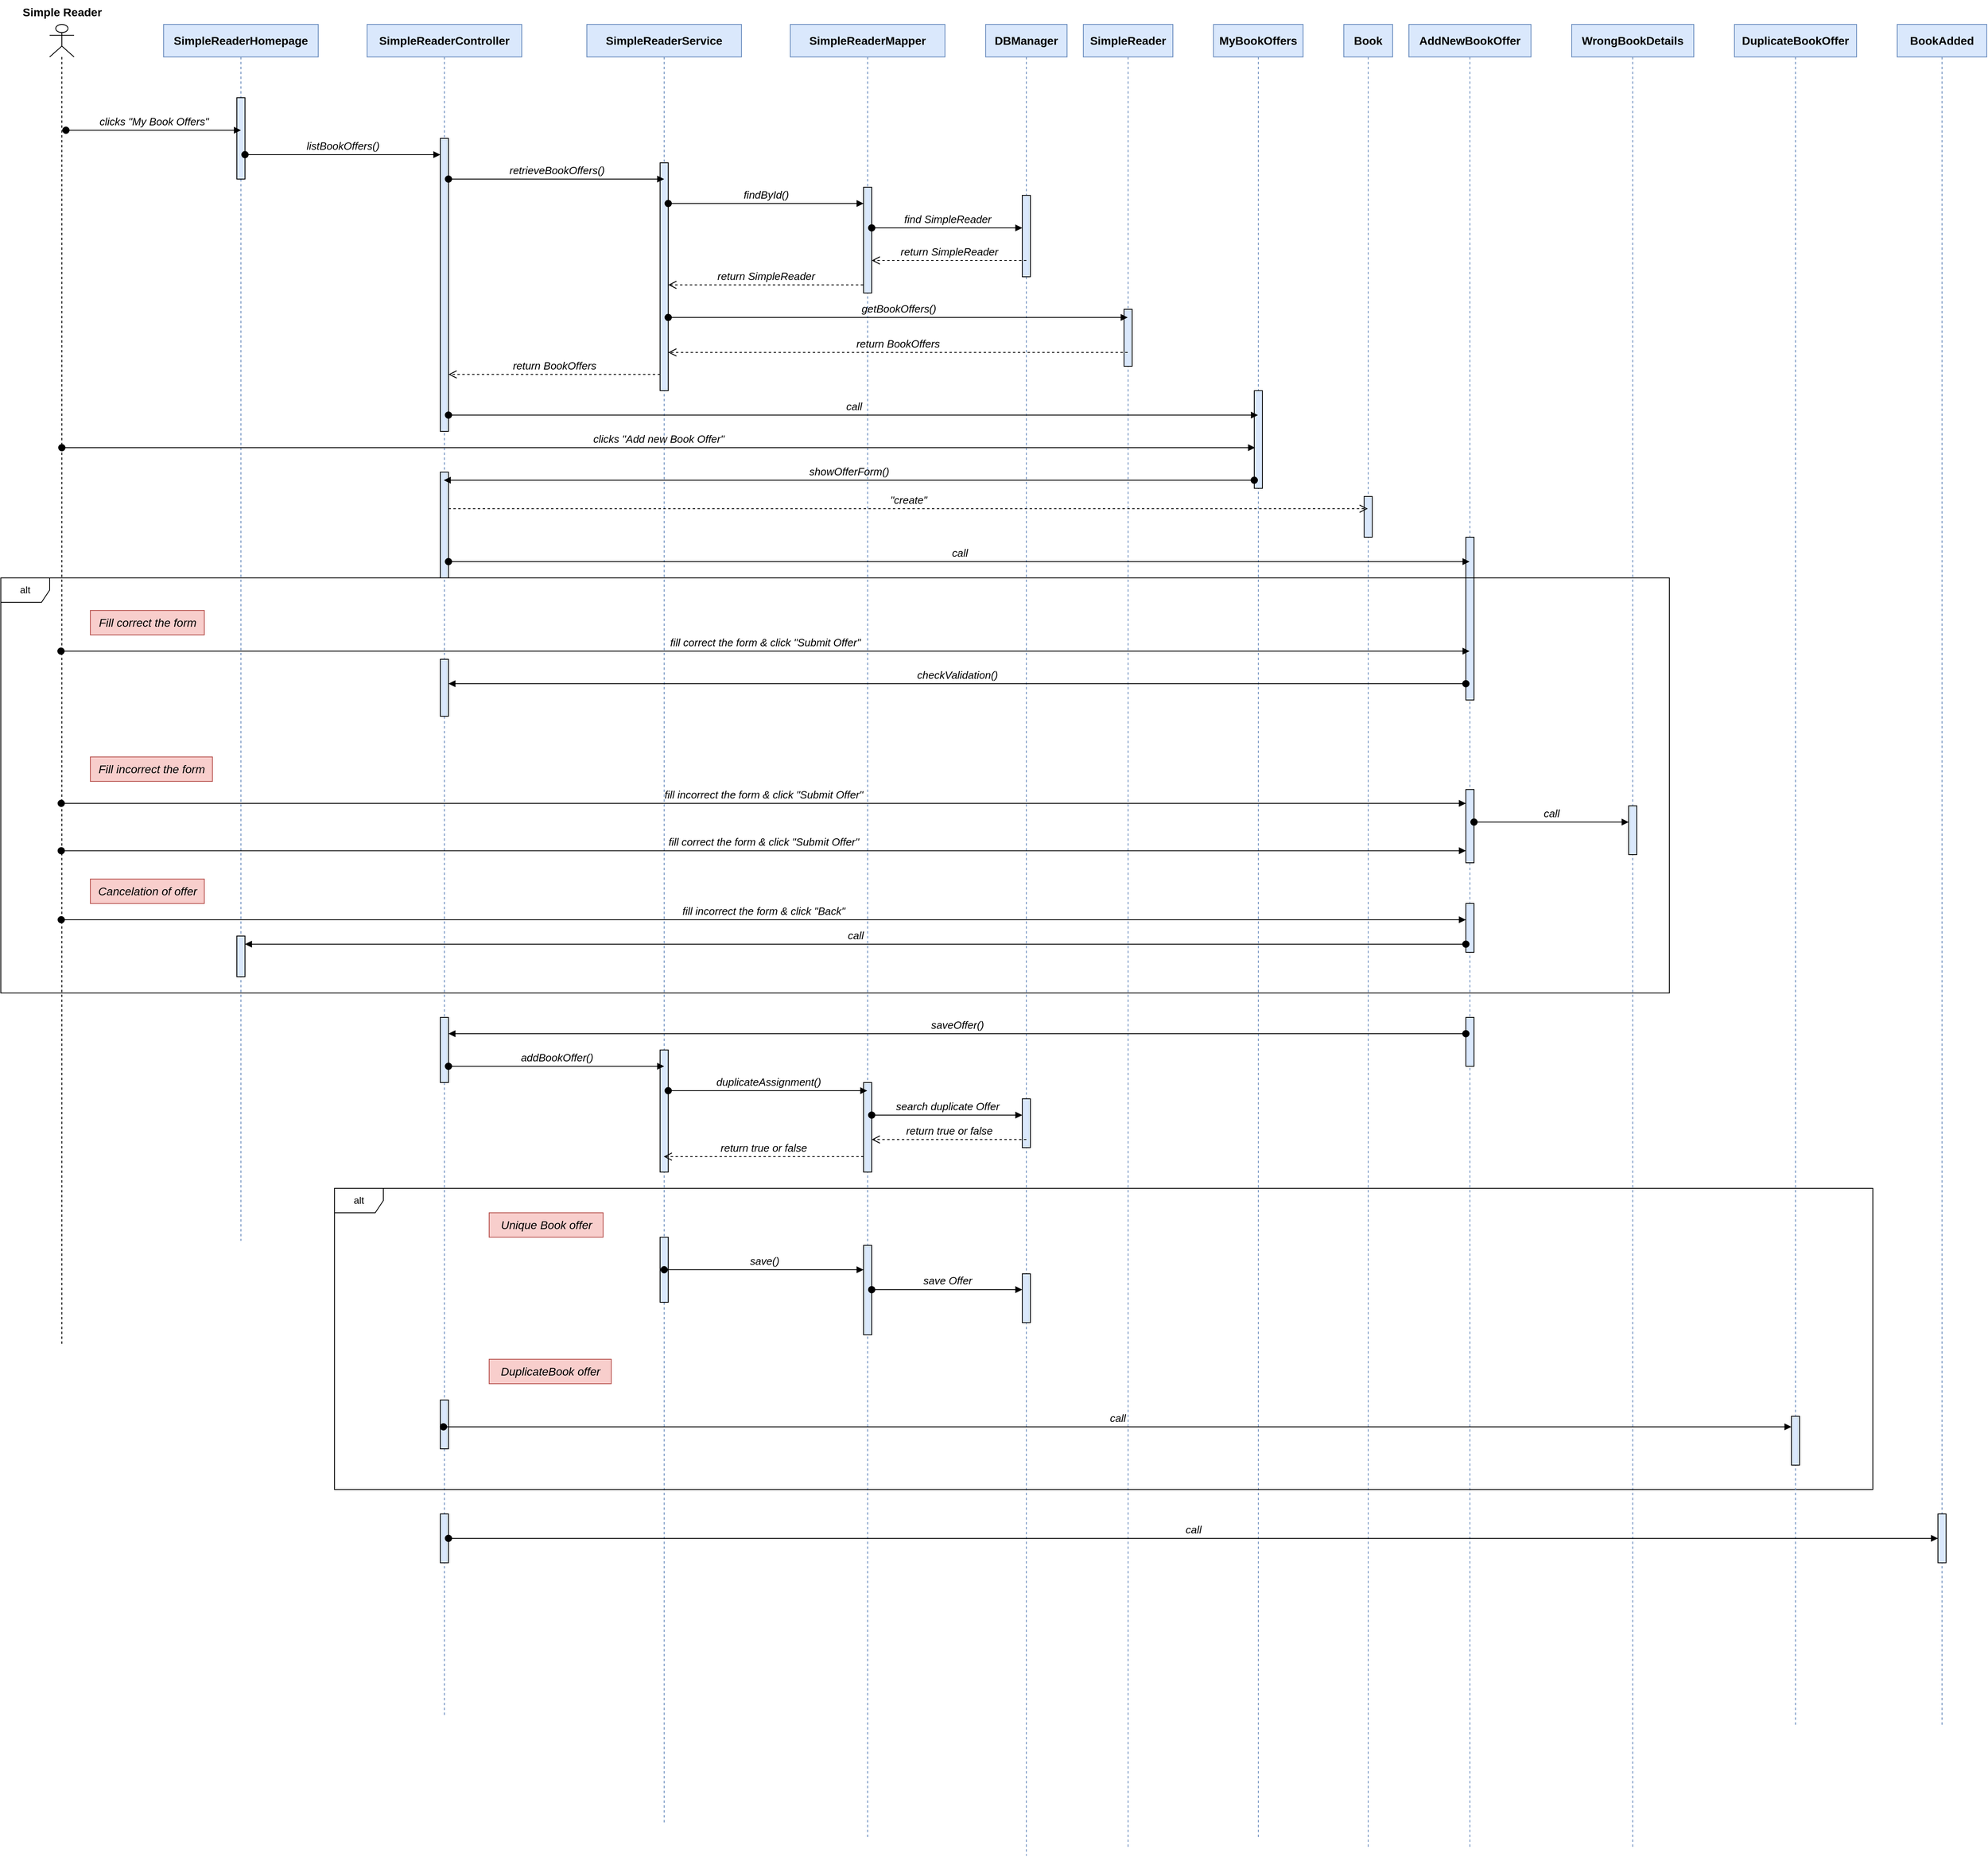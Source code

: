 <mxfile version="26.2.14">
  <diagram name="Page-1" id="-k4ylig54BLyi7uf8oay">
    <mxGraphModel dx="4552" dy="2894" grid="1" gridSize="10" guides="1" tooltips="1" connect="1" arrows="1" fold="1" page="1" pageScale="1" pageWidth="850" pageHeight="1100" math="0" shadow="0">
      <root>
        <mxCell id="0" />
        <mxCell id="1" parent="0" />
        <mxCell id="HEaPXVeIBszuFgr27QMk-1" value="" style="shape=umlLifeline;perimeter=lifelinePerimeter;whiteSpace=wrap;html=1;container=1;dropTarget=0;collapsible=0;recursiveResize=0;outlineConnect=0;portConstraint=eastwest;newEdgeStyle={&quot;curved&quot;:0,&quot;rounded&quot;:0};participant=umlActor;" vertex="1" parent="1">
          <mxGeometry x="-830" y="-40" width="30" height="1720" as="geometry" />
        </mxCell>
        <mxCell id="HEaPXVeIBszuFgr27QMk-2" value="SimpleReaderHomepage" style="shape=umlLifeline;perimeter=lifelinePerimeter;whiteSpace=wrap;html=1;container=1;dropTarget=0;collapsible=0;recursiveResize=0;outlineConnect=0;portConstraint=eastwest;newEdgeStyle={&quot;curved&quot;:0,&quot;rounded&quot;:0};fontSize=14;fontStyle=1;fillColor=#dae8fc;strokeColor=#6c8ebf;" vertex="1" parent="1">
          <mxGeometry x="-690" y="-40" width="190" height="1720" as="geometry" />
        </mxCell>
        <mxCell id="HEaPXVeIBszuFgr27QMk-3" value="" style="html=1;points=[[0,0,0,0,5],[0,1,0,0,-5],[1,0,0,0,5],[1,1,0,0,-5]];perimeter=orthogonalPerimeter;outlineConnect=0;targetShapes=umlLifeline;portConstraint=eastwest;newEdgeStyle={&quot;curved&quot;:0,&quot;rounded&quot;:0};strokeColor=#000000;fillColor=#dae8fc;" vertex="1" parent="HEaPXVeIBszuFgr27QMk-2">
          <mxGeometry x="90" y="90" width="10" height="100" as="geometry" />
        </mxCell>
        <mxCell id="HEaPXVeIBszuFgr27QMk-5" value="" style="html=1;points=[[0,0,0,0,5],[0,1,0,0,-5],[1,0,0,0,5],[1,1,0,0,-5]];perimeter=orthogonalPerimeter;outlineConnect=0;targetShapes=umlLifeline;portConstraint=eastwest;newEdgeStyle={&quot;curved&quot;:0,&quot;rounded&quot;:0};strokeColor=#000000;fillColor=#dae8fc;" vertex="1" parent="HEaPXVeIBszuFgr27QMk-2">
          <mxGeometry x="90" y="1120" width="10" height="50" as="geometry" />
        </mxCell>
        <mxCell id="HEaPXVeIBszuFgr27QMk-6" value="SimpleReaderController" style="shape=umlLifeline;perimeter=lifelinePerimeter;whiteSpace=wrap;html=1;container=1;dropTarget=0;collapsible=0;recursiveResize=0;outlineConnect=0;portConstraint=eastwest;newEdgeStyle={&quot;curved&quot;:0,&quot;rounded&quot;:0};fontSize=14;fontStyle=1;fillColor=#dae8fc;strokeColor=#6c8ebf;" vertex="1" parent="1">
          <mxGeometry x="-440" y="-40" width="190" height="2080" as="geometry" />
        </mxCell>
        <mxCell id="HEaPXVeIBszuFgr27QMk-7" value="" style="html=1;points=[[0,0,0,0,5],[0,1,0,0,-5],[1,0,0,0,5],[1,1,0,0,-5]];perimeter=orthogonalPerimeter;outlineConnect=0;targetShapes=umlLifeline;portConstraint=eastwest;newEdgeStyle={&quot;curved&quot;:0,&quot;rounded&quot;:0};strokeColor=#000000;fillColor=#dae8fc;" vertex="1" parent="HEaPXVeIBszuFgr27QMk-6">
          <mxGeometry x="90" y="140" width="10" height="360" as="geometry" />
        </mxCell>
        <mxCell id="HEaPXVeIBszuFgr27QMk-36" value="" style="html=1;points=[[0,0,0,0,5],[0,1,0,0,-5],[1,0,0,0,5],[1,1,0,0,-5]];perimeter=orthogonalPerimeter;outlineConnect=0;targetShapes=umlLifeline;portConstraint=eastwest;newEdgeStyle={&quot;curved&quot;:0,&quot;rounded&quot;:0};strokeColor=#000000;fillColor=#dae8fc;" vertex="1" parent="HEaPXVeIBszuFgr27QMk-6">
          <mxGeometry x="90" y="550" width="10" height="130" as="geometry" />
        </mxCell>
        <mxCell id="HEaPXVeIBszuFgr27QMk-50" value="" style="html=1;points=[[0,0,0,0,5],[0,1,0,0,-5],[1,0,0,0,5],[1,1,0,0,-5]];perimeter=orthogonalPerimeter;outlineConnect=0;targetShapes=umlLifeline;portConstraint=eastwest;newEdgeStyle={&quot;curved&quot;:0,&quot;rounded&quot;:0};strokeColor=#000000;fillColor=#dae8fc;" vertex="1" parent="HEaPXVeIBszuFgr27QMk-6">
          <mxGeometry x="90" y="780" width="10" height="70" as="geometry" />
        </mxCell>
        <mxCell id="HEaPXVeIBszuFgr27QMk-62" value="" style="html=1;points=[[0,0,0,0,5],[0,1,0,0,-5],[1,0,0,0,5],[1,1,0,0,-5]];perimeter=orthogonalPerimeter;outlineConnect=0;targetShapes=umlLifeline;portConstraint=eastwest;newEdgeStyle={&quot;curved&quot;:0,&quot;rounded&quot;:0};strokeColor=#000000;fillColor=#dae8fc;" vertex="1" parent="HEaPXVeIBszuFgr27QMk-6">
          <mxGeometry x="90" y="1220" width="10" height="80" as="geometry" />
        </mxCell>
        <mxCell id="HEaPXVeIBszuFgr27QMk-89" value="" style="html=1;points=[[0,0,0,0,5],[0,1,0,0,-5],[1,0,0,0,5],[1,1,0,0,-5]];perimeter=orthogonalPerimeter;outlineConnect=0;targetShapes=umlLifeline;portConstraint=eastwest;newEdgeStyle={&quot;curved&quot;:0,&quot;rounded&quot;:0};strokeColor=#000000;fillColor=#dae8fc;" vertex="1" parent="HEaPXVeIBszuFgr27QMk-6">
          <mxGeometry x="90" y="1830" width="10" height="60" as="geometry" />
        </mxCell>
        <mxCell id="HEaPXVeIBszuFgr27QMk-8" value="SimpleReaderService" style="shape=umlLifeline;perimeter=lifelinePerimeter;whiteSpace=wrap;html=1;container=1;dropTarget=0;collapsible=0;recursiveResize=0;outlineConnect=0;portConstraint=eastwest;newEdgeStyle={&quot;curved&quot;:0,&quot;rounded&quot;:0};fontSize=14;fontStyle=1;fillColor=#dae8fc;strokeColor=#6c8ebf;" vertex="1" parent="1">
          <mxGeometry x="-170" y="-40" width="190" height="2210" as="geometry" />
        </mxCell>
        <mxCell id="HEaPXVeIBszuFgr27QMk-9" value="" style="html=1;points=[[0,0,0,0,5],[0,1,0,0,-5],[1,0,0,0,5],[1,1,0,0,-5]];perimeter=orthogonalPerimeter;outlineConnect=0;targetShapes=umlLifeline;portConstraint=eastwest;newEdgeStyle={&quot;curved&quot;:0,&quot;rounded&quot;:0};strokeColor=#000000;fillColor=#dae8fc;" vertex="1" parent="HEaPXVeIBszuFgr27QMk-8">
          <mxGeometry x="90" y="170" width="10" height="280" as="geometry" />
        </mxCell>
        <mxCell id="HEaPXVeIBszuFgr27QMk-64" value="" style="html=1;points=[[0,0,0,0,5],[0,1,0,0,-5],[1,0,0,0,5],[1,1,0,0,-5]];perimeter=orthogonalPerimeter;outlineConnect=0;targetShapes=umlLifeline;portConstraint=eastwest;newEdgeStyle={&quot;curved&quot;:0,&quot;rounded&quot;:0};strokeColor=#000000;fillColor=#dae8fc;" vertex="1" parent="HEaPXVeIBszuFgr27QMk-8">
          <mxGeometry x="90" y="1260" width="10" height="150" as="geometry" />
        </mxCell>
        <mxCell id="HEaPXVeIBszuFgr27QMk-11" value="Simple Reader" style="text;html=1;align=center;verticalAlign=middle;resizable=0;points=[];autosize=1;strokeColor=none;fillColor=none;fontSize=14;fontStyle=1" vertex="1" parent="1">
          <mxGeometry x="-875" y="-70" width="120" height="30" as="geometry" />
        </mxCell>
        <mxCell id="HEaPXVeIBszuFgr27QMk-12" value="&lt;span style=&quot;color: rgba(0, 0, 0, 0); font-family: monospace; font-size: 0px; text-align: start;&quot;&gt;%3CmxGraphModel%3E%3Croot%3E%3CmxCell%20id%3D%220%22%2F%3E%3CmxCell%20id%3D%221%22%20parent%3D%220%22%2F%3E%3CmxCell%20id%3D%222%22%20value%3D%22clicks%20%26quot%3BEdit%20Profile%20Information%26quot%3B%22%20style%3D%22html%3D1%3BverticalAlign%3Dbottom%3BstartArrow%3Doval%3BstartFill%3D1%3BendArrow%3Dblock%3BstartSize%3D8%3Bcurved%3D0%3Brounded%3D0%3BfontSize%3D13%3BfontStyle%3D2%3BlabelBackgroundColor%3Dnone%3B%22%20edge%3D%221%22%20parent%3D%221%22%3E%3CmxGeometry%20width%3D%2260%22%20relative%3D%221%22%20as%3D%22geometry%22%3E%3CmxPoint%20x%3D%22-810%22%20y%3D%2290%22%20as%3D%22sourcePoint%22%2F%3E%3CmxPoint%20x%3D%22-595%22%20y%3D%2290%22%20as%3D%22targetPoint%22%2F%3E%3C%2FmxGeometry%3E%3C%2FmxCell%3E%3C%2Froot%3E%3C%2FmxGraphModel%3E&lt;/span&gt;" style="text;html=1;align=center;verticalAlign=middle;resizable=0;points=[];autosize=1;strokeColor=none;fillColor=none;" vertex="1" parent="1">
          <mxGeometry x="-800" y="38" width="20" height="30" as="geometry" />
        </mxCell>
        <mxCell id="HEaPXVeIBszuFgr27QMk-13" value="clicks &quot;My Book Offers&quot;" style="html=1;verticalAlign=bottom;startArrow=oval;startFill=1;endArrow=block;startSize=8;curved=0;rounded=0;fontSize=13;fontStyle=2;labelBackgroundColor=none;" edge="1" parent="1">
          <mxGeometry width="60" relative="1" as="geometry">
            <mxPoint x="-810" y="90" as="sourcePoint" />
            <mxPoint x="-595" y="90" as="targetPoint" />
          </mxGeometry>
        </mxCell>
        <mxCell id="HEaPXVeIBszuFgr27QMk-14" value="listBookOffers()" style="html=1;verticalAlign=bottom;startArrow=oval;startFill=1;endArrow=block;startSize=8;curved=0;rounded=0;fontSize=13;fontStyle=2;labelBackgroundColor=none;" edge="1" parent="1">
          <mxGeometry width="60" relative="1" as="geometry">
            <mxPoint x="-590" y="120" as="sourcePoint" />
            <mxPoint x="-350" y="120" as="targetPoint" />
          </mxGeometry>
        </mxCell>
        <mxCell id="HEaPXVeIBszuFgr27QMk-15" value="retrieveBookOffers()" style="html=1;verticalAlign=bottom;startArrow=oval;startFill=1;endArrow=block;startSize=8;curved=0;rounded=0;fontSize=13;fontStyle=2;labelBackgroundColor=none;" edge="1" parent="1">
          <mxGeometry width="60" relative="1" as="geometry">
            <mxPoint x="-340" y="150" as="sourcePoint" />
            <mxPoint x="-75" y="150" as="targetPoint" />
          </mxGeometry>
        </mxCell>
        <mxCell id="HEaPXVeIBszuFgr27QMk-16" value="SimpleReaderMapper" style="shape=umlLifeline;perimeter=lifelinePerimeter;whiteSpace=wrap;html=1;container=1;dropTarget=0;collapsible=0;recursiveResize=0;outlineConnect=0;portConstraint=eastwest;newEdgeStyle={&quot;curved&quot;:0,&quot;rounded&quot;:0};fontSize=14;fontStyle=1;fillColor=#dae8fc;strokeColor=#6c8ebf;" vertex="1" parent="1">
          <mxGeometry x="80" y="-40" width="190" height="2230" as="geometry" />
        </mxCell>
        <mxCell id="HEaPXVeIBszuFgr27QMk-17" value="" style="html=1;points=[[0,0,0,0,5],[0,1,0,0,-5],[1,0,0,0,5],[1,1,0,0,-5]];perimeter=orthogonalPerimeter;outlineConnect=0;targetShapes=umlLifeline;portConstraint=eastwest;newEdgeStyle={&quot;curved&quot;:0,&quot;rounded&quot;:0};strokeColor=#000000;fillColor=#dae8fc;" vertex="1" parent="HEaPXVeIBszuFgr27QMk-16">
          <mxGeometry x="90" y="200" width="10" height="130" as="geometry" />
        </mxCell>
        <mxCell id="HEaPXVeIBszuFgr27QMk-68" value="" style="html=1;points=[[0,0,0,0,5],[0,1,0,0,-5],[1,0,0,0,5],[1,1,0,0,-5]];perimeter=orthogonalPerimeter;outlineConnect=0;targetShapes=umlLifeline;portConstraint=eastwest;newEdgeStyle={&quot;curved&quot;:0,&quot;rounded&quot;:0};strokeColor=#000000;fillColor=#dae8fc;" vertex="1" parent="HEaPXVeIBszuFgr27QMk-16">
          <mxGeometry x="90" y="1300" width="10" height="110" as="geometry" />
        </mxCell>
        <mxCell id="HEaPXVeIBszuFgr27QMk-19" value="DBManager" style="shape=umlLifeline;perimeter=lifelinePerimeter;whiteSpace=wrap;html=1;container=1;dropTarget=0;collapsible=0;recursiveResize=0;outlineConnect=0;portConstraint=eastwest;newEdgeStyle={&quot;curved&quot;:0,&quot;rounded&quot;:0};fontSize=14;fontStyle=1;fillColor=#dae8fc;strokeColor=#6c8ebf;" vertex="1" parent="1">
          <mxGeometry x="320" y="-40" width="100" height="2250" as="geometry" />
        </mxCell>
        <mxCell id="HEaPXVeIBszuFgr27QMk-20" value="" style="html=1;points=[[0,0,0,0,5],[0,1,0,0,-5],[1,0,0,0,5],[1,1,0,0,-5]];perimeter=orthogonalPerimeter;outlineConnect=0;targetShapes=umlLifeline;portConstraint=eastwest;newEdgeStyle={&quot;curved&quot;:0,&quot;rounded&quot;:0};strokeColor=#000000;fillColor=#dae8fc;" vertex="1" parent="HEaPXVeIBszuFgr27QMk-19">
          <mxGeometry x="45" y="210" width="10" height="100" as="geometry" />
        </mxCell>
        <mxCell id="HEaPXVeIBszuFgr27QMk-70" value="" style="html=1;points=[[0,0,0,0,5],[0,1,0,0,-5],[1,0,0,0,5],[1,1,0,0,-5]];perimeter=orthogonalPerimeter;outlineConnect=0;targetShapes=umlLifeline;portConstraint=eastwest;newEdgeStyle={&quot;curved&quot;:0,&quot;rounded&quot;:0};strokeColor=#000000;fillColor=#dae8fc;" vertex="1" parent="HEaPXVeIBszuFgr27QMk-19">
          <mxGeometry x="45" y="1320" width="10" height="60" as="geometry" />
        </mxCell>
        <mxCell id="HEaPXVeIBszuFgr27QMk-22" value="findById()" style="html=1;verticalAlign=bottom;startArrow=oval;startFill=1;endArrow=block;startSize=8;curved=0;rounded=0;fontSize=13;fontStyle=2;labelBackgroundColor=none;" edge="1" parent="1">
          <mxGeometry width="60" relative="1" as="geometry">
            <mxPoint x="-70" y="180" as="sourcePoint" />
            <mxPoint x="170" y="180" as="targetPoint" />
          </mxGeometry>
        </mxCell>
        <mxCell id="HEaPXVeIBszuFgr27QMk-23" value="find SimpleReader" style="html=1;verticalAlign=bottom;startArrow=oval;startFill=1;endArrow=block;startSize=8;curved=0;rounded=0;fontSize=13;fontStyle=2;labelBackgroundColor=none;" edge="1" parent="1">
          <mxGeometry width="60" relative="1" as="geometry">
            <mxPoint x="180" y="210" as="sourcePoint" />
            <mxPoint x="365" y="210" as="targetPoint" />
          </mxGeometry>
        </mxCell>
        <mxCell id="HEaPXVeIBszuFgr27QMk-24" value="return SimpleReader" style="html=1;verticalAlign=bottom;endArrow=open;dashed=1;endSize=8;curved=0;rounded=0;fontSize=13;fontStyle=2" edge="1" parent="1">
          <mxGeometry relative="1" as="geometry">
            <mxPoint x="370" y="250" as="sourcePoint" />
            <mxPoint x="180" y="250" as="targetPoint" />
          </mxGeometry>
        </mxCell>
        <mxCell id="HEaPXVeIBszuFgr27QMk-25" value="return SimpleReader" style="html=1;verticalAlign=bottom;endArrow=open;dashed=1;endSize=8;curved=0;rounded=0;fontSize=13;fontStyle=2" edge="1" parent="1">
          <mxGeometry relative="1" as="geometry">
            <mxPoint x="169.5" y="280" as="sourcePoint" />
            <mxPoint x="-70" y="280" as="targetPoint" />
          </mxGeometry>
        </mxCell>
        <mxCell id="HEaPXVeIBszuFgr27QMk-26" value="SimpleReader" style="shape=umlLifeline;perimeter=lifelinePerimeter;whiteSpace=wrap;html=1;container=1;dropTarget=0;collapsible=0;recursiveResize=0;outlineConnect=0;portConstraint=eastwest;newEdgeStyle={&quot;curved&quot;:0,&quot;rounded&quot;:0};fontSize=14;fontStyle=1;fillColor=#dae8fc;strokeColor=#6c8ebf;" vertex="1" parent="1">
          <mxGeometry x="440" y="-40" width="110" height="2240" as="geometry" />
        </mxCell>
        <mxCell id="HEaPXVeIBszuFgr27QMk-21" value="" style="html=1;points=[[0,0,0,0,5],[0,1,0,0,-5],[1,0,0,0,5],[1,1,0,0,-5]];perimeter=orthogonalPerimeter;outlineConnect=0;targetShapes=umlLifeline;portConstraint=eastwest;newEdgeStyle={&quot;curved&quot;:0,&quot;rounded&quot;:0};strokeColor=#000000;fillColor=#dae8fc;" vertex="1" parent="HEaPXVeIBszuFgr27QMk-26">
          <mxGeometry x="50" y="350" width="10" height="70" as="geometry" />
        </mxCell>
        <mxCell id="HEaPXVeIBszuFgr27QMk-29" value="getBookOffers()" style="html=1;verticalAlign=bottom;startArrow=oval;startFill=1;endArrow=block;startSize=8;curved=0;rounded=0;fontSize=13;fontStyle=2;labelBackgroundColor=none;" edge="1" parent="1" target="HEaPXVeIBszuFgr27QMk-26">
          <mxGeometry width="60" relative="1" as="geometry">
            <mxPoint x="-70" y="320" as="sourcePoint" />
            <mxPoint x="170" y="320" as="targetPoint" />
          </mxGeometry>
        </mxCell>
        <mxCell id="HEaPXVeIBszuFgr27QMk-30" value="return BookOffers" style="html=1;verticalAlign=bottom;endArrow=open;dashed=1;endSize=8;curved=0;rounded=0;fontSize=13;fontStyle=2" edge="1" parent="1">
          <mxGeometry relative="1" as="geometry">
            <mxPoint x="494.5" y="363" as="sourcePoint" />
            <mxPoint x="-70" y="363" as="targetPoint" />
          </mxGeometry>
        </mxCell>
        <mxCell id="HEaPXVeIBszuFgr27QMk-31" value="return BookOffers" style="html=1;verticalAlign=bottom;endArrow=open;dashed=1;endSize=8;curved=0;rounded=0;fontSize=13;fontStyle=2" edge="1" parent="1">
          <mxGeometry relative="1" as="geometry">
            <mxPoint x="-80" y="390" as="sourcePoint" />
            <mxPoint x="-340" y="390" as="targetPoint" />
          </mxGeometry>
        </mxCell>
        <mxCell id="HEaPXVeIBszuFgr27QMk-32" value="MyBookOffers" style="shape=umlLifeline;perimeter=lifelinePerimeter;whiteSpace=wrap;html=1;container=1;dropTarget=0;collapsible=0;recursiveResize=0;outlineConnect=0;portConstraint=eastwest;newEdgeStyle={&quot;curved&quot;:0,&quot;rounded&quot;:0};fontSize=14;fontStyle=1;fillColor=#dae8fc;strokeColor=#6c8ebf;" vertex="1" parent="1">
          <mxGeometry x="600" y="-40" width="110" height="2230" as="geometry" />
        </mxCell>
        <mxCell id="HEaPXVeIBszuFgr27QMk-33" value="" style="html=1;points=[[0,0,0,0,5],[0,1,0,0,-5],[1,0,0,0,5],[1,1,0,0,-5]];perimeter=orthogonalPerimeter;outlineConnect=0;targetShapes=umlLifeline;portConstraint=eastwest;newEdgeStyle={&quot;curved&quot;:0,&quot;rounded&quot;:0};strokeColor=#000000;fillColor=#dae8fc;" vertex="1" parent="HEaPXVeIBszuFgr27QMk-32">
          <mxGeometry x="50" y="450" width="10" height="120" as="geometry" />
        </mxCell>
        <mxCell id="HEaPXVeIBszuFgr27QMk-34" value="call" style="html=1;verticalAlign=bottom;startArrow=oval;startFill=1;endArrow=block;startSize=8;curved=0;rounded=0;fontSize=13;fontStyle=2;labelBackgroundColor=none;" edge="1" parent="1" target="HEaPXVeIBszuFgr27QMk-32">
          <mxGeometry width="60" relative="1" as="geometry">
            <mxPoint x="-340" y="440" as="sourcePoint" />
            <mxPoint x="525" y="440" as="targetPoint" />
          </mxGeometry>
        </mxCell>
        <mxCell id="HEaPXVeIBszuFgr27QMk-35" value="clicks &quot;Add new Book Offer&quot;" style="html=1;verticalAlign=bottom;startArrow=oval;startFill=1;endArrow=block;startSize=8;curved=0;rounded=0;fontSize=13;fontStyle=2;labelBackgroundColor=none;" edge="1" parent="1" source="HEaPXVeIBszuFgr27QMk-1">
          <mxGeometry width="60" relative="1" as="geometry">
            <mxPoint x="-809" y="490" as="sourcePoint" />
            <mxPoint x="651" y="480" as="targetPoint" />
          </mxGeometry>
        </mxCell>
        <mxCell id="HEaPXVeIBszuFgr27QMk-37" value="showOfferForm()" style="html=1;verticalAlign=bottom;startArrow=oval;startFill=1;endArrow=block;startSize=8;curved=0;rounded=0;fontSize=13;fontStyle=2;labelBackgroundColor=none;" edge="1" parent="1">
          <mxGeometry width="60" relative="1" as="geometry">
            <mxPoint x="650" y="520" as="sourcePoint" />
            <mxPoint x="-345.75" y="520" as="targetPoint" />
          </mxGeometry>
        </mxCell>
        <mxCell id="HEaPXVeIBszuFgr27QMk-38" value="Book" style="shape=umlLifeline;perimeter=lifelinePerimeter;whiteSpace=wrap;html=1;container=1;dropTarget=0;collapsible=0;recursiveResize=0;outlineConnect=0;portConstraint=eastwest;newEdgeStyle={&quot;curved&quot;:0,&quot;rounded&quot;:0};fontSize=14;fontStyle=1;fillColor=#dae8fc;strokeColor=#6c8ebf;" vertex="1" parent="1">
          <mxGeometry x="760" y="-40" width="60" height="2240" as="geometry" />
        </mxCell>
        <mxCell id="HEaPXVeIBszuFgr27QMk-39" value="" style="html=1;points=[[0,0,0,0,5],[0,1,0,0,-5],[1,0,0,0,5],[1,1,0,0,-5]];perimeter=orthogonalPerimeter;outlineConnect=0;targetShapes=umlLifeline;portConstraint=eastwest;newEdgeStyle={&quot;curved&quot;:0,&quot;rounded&quot;:0};strokeColor=#000000;fillColor=#dae8fc;" vertex="1" parent="HEaPXVeIBszuFgr27QMk-38">
          <mxGeometry x="25" y="580" width="10" height="50" as="geometry" />
        </mxCell>
        <mxCell id="HEaPXVeIBszuFgr27QMk-41" value="&quot;create&quot;" style="html=1;verticalAlign=bottom;endArrow=open;dashed=1;endSize=8;curved=0;rounded=0;fontSize=13;fontStyle=2" edge="1" parent="1">
          <mxGeometry relative="1" as="geometry">
            <mxPoint x="-340" y="555" as="sourcePoint" />
            <mxPoint x="789.5" y="555" as="targetPoint" />
          </mxGeometry>
        </mxCell>
        <mxCell id="HEaPXVeIBszuFgr27QMk-42" value="AddNewBookOffer" style="shape=umlLifeline;perimeter=lifelinePerimeter;whiteSpace=wrap;html=1;container=1;dropTarget=0;collapsible=0;recursiveResize=0;outlineConnect=0;portConstraint=eastwest;newEdgeStyle={&quot;curved&quot;:0,&quot;rounded&quot;:0};fontSize=14;fontStyle=1;fillColor=#dae8fc;strokeColor=#6c8ebf;" vertex="1" parent="1">
          <mxGeometry x="840" y="-40" width="150" height="2240" as="geometry" />
        </mxCell>
        <mxCell id="HEaPXVeIBszuFgr27QMk-43" value="" style="html=1;points=[[0,0,0,0,5],[0,1,0,0,-5],[1,0,0,0,5],[1,1,0,0,-5]];perimeter=orthogonalPerimeter;outlineConnect=0;targetShapes=umlLifeline;portConstraint=eastwest;newEdgeStyle={&quot;curved&quot;:0,&quot;rounded&quot;:0};strokeColor=#000000;fillColor=#dae8fc;" vertex="1" parent="HEaPXVeIBszuFgr27QMk-42">
          <mxGeometry x="70" y="630" width="10" height="200" as="geometry" />
        </mxCell>
        <mxCell id="HEaPXVeIBszuFgr27QMk-61" value="" style="html=1;points=[[0,0,0,0,5],[0,1,0,0,-5],[1,0,0,0,5],[1,1,0,0,-5]];perimeter=orthogonalPerimeter;outlineConnect=0;targetShapes=umlLifeline;portConstraint=eastwest;newEdgeStyle={&quot;curved&quot;:0,&quot;rounded&quot;:0};strokeColor=#000000;fillColor=#dae8fc;" vertex="1" parent="HEaPXVeIBszuFgr27QMk-42">
          <mxGeometry x="70" y="1220" width="10" height="60" as="geometry" />
        </mxCell>
        <mxCell id="HEaPXVeIBszuFgr27QMk-44" value="call" style="html=1;verticalAlign=bottom;startArrow=oval;startFill=1;endArrow=block;startSize=8;curved=0;rounded=0;fontSize=13;fontStyle=2;labelBackgroundColor=none;" edge="1" parent="1" target="HEaPXVeIBszuFgr27QMk-42">
          <mxGeometry width="60" relative="1" as="geometry">
            <mxPoint x="-340" y="620" as="sourcePoint" />
            <mxPoint x="655" y="620" as="targetPoint" />
          </mxGeometry>
        </mxCell>
        <mxCell id="HEaPXVeIBszuFgr27QMk-45" value="alt" style="shape=umlFrame;whiteSpace=wrap;html=1;pointerEvents=0;" vertex="1" parent="1">
          <mxGeometry x="-890" y="640" width="2050" height="510" as="geometry" />
        </mxCell>
        <mxCell id="HEaPXVeIBszuFgr27QMk-46" value="Fill correct the form" style="text;html=1;align=center;verticalAlign=middle;resizable=0;points=[];autosize=1;fontSize=14;fontStyle=2;fillColor=#f8cecc;strokeColor=#b85450;" vertex="1" parent="1">
          <mxGeometry x="-780" y="680" width="140" height="30" as="geometry" />
        </mxCell>
        <mxCell id="HEaPXVeIBszuFgr27QMk-47" value="Fill incorrect the form" style="text;html=1;align=center;verticalAlign=middle;resizable=0;points=[];autosize=1;fontSize=14;fontStyle=2;fillColor=#f8cecc;strokeColor=#b85450;" vertex="1" parent="1">
          <mxGeometry x="-780" y="860" width="150" height="30" as="geometry" />
        </mxCell>
        <mxCell id="HEaPXVeIBszuFgr27QMk-48" value="fill correct the form &amp;amp; click &quot;Submit Offer&quot;" style="html=1;verticalAlign=bottom;startArrow=oval;startFill=1;endArrow=block;startSize=8;curved=0;rounded=0;fontSize=13;fontStyle=2;labelBackgroundColor=none;" edge="1" parent="1" target="HEaPXVeIBszuFgr27QMk-42">
          <mxGeometry width="60" relative="1" as="geometry">
            <mxPoint x="-816.038" y="730" as="sourcePoint" />
            <mxPoint x="524.5" y="730" as="targetPoint" />
          </mxGeometry>
        </mxCell>
        <mxCell id="HEaPXVeIBszuFgr27QMk-49" value="checkValidation()" style="html=1;verticalAlign=bottom;startArrow=oval;startFill=1;endArrow=block;startSize=8;curved=0;rounded=0;fontSize=13;fontStyle=2;labelBackgroundColor=none;" edge="1" parent="1" target="HEaPXVeIBszuFgr27QMk-50">
          <mxGeometry width="60" relative="1" as="geometry">
            <mxPoint x="910" y="770" as="sourcePoint" />
            <mxPoint x="50" y="770" as="targetPoint" />
          </mxGeometry>
        </mxCell>
        <mxCell id="HEaPXVeIBszuFgr27QMk-51" value="fill incorrect the form &amp;amp; click &quot;Submit Offer&quot;" style="html=1;verticalAlign=bottom;startArrow=oval;startFill=1;endArrow=block;startSize=8;curved=0;rounded=0;fontSize=13;fontStyle=2;labelBackgroundColor=none;entryX=0;entryY=0;entryDx=0;entryDy=5;entryPerimeter=0;" edge="1" parent="1">
          <mxGeometry width="60" relative="1" as="geometry">
            <mxPoint x="-815.75" y="917" as="sourcePoint" />
            <mxPoint x="910" y="917" as="targetPoint" />
          </mxGeometry>
        </mxCell>
        <mxCell id="HEaPXVeIBszuFgr27QMk-52" value="" style="html=1;points=[[0,0,0,0,5],[0,1,0,0,-5],[1,0,0,0,5],[1,1,0,0,-5]];perimeter=orthogonalPerimeter;outlineConnect=0;targetShapes=umlLifeline;portConstraint=eastwest;newEdgeStyle={&quot;curved&quot;:0,&quot;rounded&quot;:0};strokeColor=#000000;fillColor=#dae8fc;" vertex="1" parent="1">
          <mxGeometry x="910" y="900" width="10" height="90" as="geometry" />
        </mxCell>
        <mxCell id="HEaPXVeIBszuFgr27QMk-53" value="WrongBookDetails" style="shape=umlLifeline;perimeter=lifelinePerimeter;whiteSpace=wrap;html=1;container=1;dropTarget=0;collapsible=0;recursiveResize=0;outlineConnect=0;portConstraint=eastwest;newEdgeStyle={&quot;curved&quot;:0,&quot;rounded&quot;:0};fontSize=14;fontStyle=1;fillColor=#dae8fc;strokeColor=#6c8ebf;" vertex="1" parent="1">
          <mxGeometry x="1040" y="-40" width="150" height="2240" as="geometry" />
        </mxCell>
        <mxCell id="HEaPXVeIBszuFgr27QMk-54" value="" style="html=1;points=[[0,0,0,0,5],[0,1,0,0,-5],[1,0,0,0,5],[1,1,0,0,-5]];perimeter=orthogonalPerimeter;outlineConnect=0;targetShapes=umlLifeline;portConstraint=eastwest;newEdgeStyle={&quot;curved&quot;:0,&quot;rounded&quot;:0};strokeColor=#000000;fillColor=#dae8fc;" vertex="1" parent="HEaPXVeIBszuFgr27QMk-53">
          <mxGeometry x="70" y="960" width="10" height="60" as="geometry" />
        </mxCell>
        <mxCell id="HEaPXVeIBszuFgr27QMk-55" value="call" style="html=1;verticalAlign=bottom;startArrow=oval;startFill=1;endArrow=block;startSize=8;curved=0;rounded=0;fontSize=13;fontStyle=2;labelBackgroundColor=none;" edge="1" parent="1" target="HEaPXVeIBszuFgr27QMk-54">
          <mxGeometry width="60" relative="1" as="geometry">
            <mxPoint x="920.0" y="940" as="sourcePoint" />
            <mxPoint x="1269.5" y="940" as="targetPoint" />
          </mxGeometry>
        </mxCell>
        <mxCell id="HEaPXVeIBszuFgr27QMk-56" value="fill correct the form &amp;amp; click &quot;Submit Offer&quot;" style="html=1;verticalAlign=bottom;startArrow=oval;startFill=1;endArrow=block;startSize=8;curved=0;rounded=0;fontSize=13;fontStyle=2;labelBackgroundColor=none;entryX=0;entryY=0;entryDx=0;entryDy=5;entryPerimeter=0;" edge="1" parent="1">
          <mxGeometry width="60" relative="1" as="geometry">
            <mxPoint x="-815.75" y="975.23" as="sourcePoint" />
            <mxPoint x="910" y="975.23" as="targetPoint" />
          </mxGeometry>
        </mxCell>
        <mxCell id="HEaPXVeIBszuFgr27QMk-57" value="Cancelation of offer" style="text;html=1;align=center;verticalAlign=middle;resizable=0;points=[];autosize=1;fontSize=14;fontStyle=2;fillColor=#f8cecc;strokeColor=#b85450;" vertex="1" parent="1">
          <mxGeometry x="-780" y="1010" width="140" height="30" as="geometry" />
        </mxCell>
        <mxCell id="HEaPXVeIBszuFgr27QMk-58" value="" style="html=1;points=[[0,0,0,0,5],[0,1,0,0,-5],[1,0,0,0,5],[1,1,0,0,-5]];perimeter=orthogonalPerimeter;outlineConnect=0;targetShapes=umlLifeline;portConstraint=eastwest;newEdgeStyle={&quot;curved&quot;:0,&quot;rounded&quot;:0};strokeColor=#000000;fillColor=#dae8fc;" vertex="1" parent="1">
          <mxGeometry x="910" y="1040" width="10" height="60" as="geometry" />
        </mxCell>
        <mxCell id="HEaPXVeIBszuFgr27QMk-59" value="fill incorrect the form &amp;amp; click &quot;Back&quot;" style="html=1;verticalAlign=bottom;startArrow=oval;startFill=1;endArrow=block;startSize=8;curved=0;rounded=0;fontSize=13;fontStyle=2;labelBackgroundColor=none;entryX=0;entryY=0;entryDx=0;entryDy=5;entryPerimeter=0;" edge="1" parent="1">
          <mxGeometry width="60" relative="1" as="geometry">
            <mxPoint x="-815.75" y="1060" as="sourcePoint" />
            <mxPoint x="910" y="1060" as="targetPoint" />
          </mxGeometry>
        </mxCell>
        <mxCell id="HEaPXVeIBszuFgr27QMk-60" value="call" style="html=1;verticalAlign=bottom;startArrow=oval;startFill=1;endArrow=block;startSize=8;curved=0;rounded=0;fontSize=13;fontStyle=2;labelBackgroundColor=none;" edge="1" parent="1" target="HEaPXVeIBszuFgr27QMk-5">
          <mxGeometry width="60" relative="1" as="geometry">
            <mxPoint x="910" y="1090" as="sourcePoint" />
            <mxPoint x="-200.0" y="1090" as="targetPoint" />
          </mxGeometry>
        </mxCell>
        <mxCell id="HEaPXVeIBszuFgr27QMk-63" value="saveOffer()" style="html=1;verticalAlign=bottom;startArrow=oval;startFill=1;endArrow=block;startSize=8;curved=0;rounded=0;fontSize=13;fontStyle=2;labelBackgroundColor=none;" edge="1" parent="1">
          <mxGeometry width="60" relative="1" as="geometry">
            <mxPoint x="910" y="1200" as="sourcePoint" />
            <mxPoint x="-340" y="1200" as="targetPoint" />
          </mxGeometry>
        </mxCell>
        <mxCell id="HEaPXVeIBszuFgr27QMk-65" value="addBookOffer()" style="html=1;verticalAlign=bottom;startArrow=oval;startFill=1;endArrow=block;startSize=8;curved=0;rounded=0;fontSize=13;fontStyle=2;labelBackgroundColor=none;" edge="1" parent="1">
          <mxGeometry width="60" relative="1" as="geometry">
            <mxPoint x="-340" y="1240" as="sourcePoint" />
            <mxPoint x="-75" y="1240" as="targetPoint" />
          </mxGeometry>
        </mxCell>
        <mxCell id="HEaPXVeIBszuFgr27QMk-69" value="duplicateAssignment()" style="html=1;verticalAlign=bottom;startArrow=oval;startFill=1;endArrow=block;startSize=8;curved=0;rounded=0;fontSize=13;fontStyle=2;labelBackgroundColor=none;" edge="1" parent="1" target="HEaPXVeIBszuFgr27QMk-16">
          <mxGeometry width="60" relative="1" as="geometry">
            <mxPoint x="-70" y="1270" as="sourcePoint" />
            <mxPoint x="150" y="1270" as="targetPoint" />
          </mxGeometry>
        </mxCell>
        <mxCell id="HEaPXVeIBszuFgr27QMk-71" value="search duplicate Offer" style="html=1;verticalAlign=bottom;startArrow=oval;startFill=1;endArrow=block;startSize=8;curved=0;rounded=0;fontSize=13;fontStyle=2;labelBackgroundColor=none;" edge="1" parent="1">
          <mxGeometry width="60" relative="1" as="geometry">
            <mxPoint x="180" y="1300" as="sourcePoint" />
            <mxPoint x="365" y="1300" as="targetPoint" />
          </mxGeometry>
        </mxCell>
        <mxCell id="HEaPXVeIBszuFgr27QMk-72" value="return true or false" style="html=1;verticalAlign=bottom;endArrow=open;dashed=1;endSize=8;curved=0;rounded=0;fontSize=13;fontStyle=2" edge="1" parent="1">
          <mxGeometry relative="1" as="geometry">
            <mxPoint x="370" y="1330" as="sourcePoint" />
            <mxPoint x="180" y="1330" as="targetPoint" />
          </mxGeometry>
        </mxCell>
        <mxCell id="HEaPXVeIBszuFgr27QMk-73" value="return true or false" style="html=1;verticalAlign=bottom;endArrow=open;dashed=1;endSize=8;curved=0;rounded=0;fontSize=13;fontStyle=2" edge="1" parent="1">
          <mxGeometry relative="1" as="geometry">
            <mxPoint x="170" y="1351" as="sourcePoint" />
            <mxPoint x="-75.553" y="1351" as="targetPoint" />
          </mxGeometry>
        </mxCell>
        <mxCell id="HEaPXVeIBszuFgr27QMk-74" value="alt" style="shape=umlFrame;whiteSpace=wrap;html=1;pointerEvents=0;" vertex="1" parent="1">
          <mxGeometry x="-480" y="1390" width="1890" height="370" as="geometry" />
        </mxCell>
        <mxCell id="HEaPXVeIBszuFgr27QMk-75" value="Unique Book offer" style="text;html=1;align=center;verticalAlign=middle;resizable=0;points=[];autosize=1;fontSize=14;fontStyle=2;fillColor=#f8cecc;strokeColor=#b85450;" vertex="1" parent="1">
          <mxGeometry x="-290" y="1420" width="140" height="30" as="geometry" />
        </mxCell>
        <mxCell id="HEaPXVeIBszuFgr27QMk-76" value="DuplicateBook offer" style="text;html=1;align=center;verticalAlign=middle;resizable=0;points=[];autosize=1;fontSize=14;fontStyle=2;fillColor=#f8cecc;strokeColor=#b85450;" vertex="1" parent="1">
          <mxGeometry x="-290" y="1600" width="150" height="30" as="geometry" />
        </mxCell>
        <mxCell id="HEaPXVeIBszuFgr27QMk-77" value="" style="html=1;points=[[0,0,0,0,5],[0,1,0,0,-5],[1,0,0,0,5],[1,1,0,0,-5]];perimeter=orthogonalPerimeter;outlineConnect=0;targetShapes=umlLifeline;portConstraint=eastwest;newEdgeStyle={&quot;curved&quot;:0,&quot;rounded&quot;:0};strokeColor=#000000;fillColor=#dae8fc;" vertex="1" parent="1">
          <mxGeometry x="-80" y="1450" width="10" height="80" as="geometry" />
        </mxCell>
        <mxCell id="HEaPXVeIBszuFgr27QMk-78" value="" style="html=1;points=[[0,0,0,0,5],[0,1,0,0,-5],[1,0,0,0,5],[1,1,0,0,-5]];perimeter=orthogonalPerimeter;outlineConnect=0;targetShapes=umlLifeline;portConstraint=eastwest;newEdgeStyle={&quot;curved&quot;:0,&quot;rounded&quot;:0};strokeColor=#000000;fillColor=#dae8fc;" vertex="1" parent="1">
          <mxGeometry x="170" y="1460" width="10" height="110" as="geometry" />
        </mxCell>
        <mxCell id="HEaPXVeIBszuFgr27QMk-79" value="save()" style="html=1;verticalAlign=bottom;startArrow=oval;startFill=1;endArrow=block;startSize=8;curved=0;rounded=0;fontSize=13;fontStyle=2;labelBackgroundColor=none;" edge="1" parent="1">
          <mxGeometry width="60" relative="1" as="geometry">
            <mxPoint x="-75" y="1490" as="sourcePoint" />
            <mxPoint x="170" y="1490" as="targetPoint" />
          </mxGeometry>
        </mxCell>
        <mxCell id="HEaPXVeIBszuFgr27QMk-80" value="" style="html=1;points=[[0,0,0,0,5],[0,1,0,0,-5],[1,0,0,0,5],[1,1,0,0,-5]];perimeter=orthogonalPerimeter;outlineConnect=0;targetShapes=umlLifeline;portConstraint=eastwest;newEdgeStyle={&quot;curved&quot;:0,&quot;rounded&quot;:0};strokeColor=#000000;fillColor=#dae8fc;" vertex="1" parent="1">
          <mxGeometry x="365" y="1495" width="10" height="60" as="geometry" />
        </mxCell>
        <mxCell id="HEaPXVeIBszuFgr27QMk-81" value="save Offer" style="html=1;verticalAlign=bottom;startArrow=oval;startFill=1;endArrow=block;startSize=8;curved=0;rounded=0;fontSize=13;fontStyle=2;labelBackgroundColor=none;" edge="1" parent="1">
          <mxGeometry width="60" relative="1" as="geometry">
            <mxPoint x="180" y="1514.47" as="sourcePoint" />
            <mxPoint x="365" y="1514.47" as="targetPoint" />
          </mxGeometry>
        </mxCell>
        <mxCell id="HEaPXVeIBszuFgr27QMk-82" value="" style="html=1;points=[[0,0,0,0,5],[0,1,0,0,-5],[1,0,0,0,5],[1,1,0,0,-5]];perimeter=orthogonalPerimeter;outlineConnect=0;targetShapes=umlLifeline;portConstraint=eastwest;newEdgeStyle={&quot;curved&quot;:0,&quot;rounded&quot;:0};strokeColor=#000000;fillColor=#dae8fc;" vertex="1" parent="1">
          <mxGeometry x="-350" y="1650" width="10" height="60" as="geometry" />
        </mxCell>
        <mxCell id="HEaPXVeIBszuFgr27QMk-83" value="DuplicateBookOffer" style="shape=umlLifeline;perimeter=lifelinePerimeter;whiteSpace=wrap;html=1;container=1;dropTarget=0;collapsible=0;recursiveResize=0;outlineConnect=0;portConstraint=eastwest;newEdgeStyle={&quot;curved&quot;:0,&quot;rounded&quot;:0};fontSize=14;fontStyle=1;fillColor=#dae8fc;strokeColor=#6c8ebf;" vertex="1" parent="1">
          <mxGeometry x="1240" y="-40" width="150" height="2090" as="geometry" />
        </mxCell>
        <mxCell id="HEaPXVeIBszuFgr27QMk-84" value="" style="html=1;points=[[0,0,0,0,5],[0,1,0,0,-5],[1,0,0,0,5],[1,1,0,0,-5]];perimeter=orthogonalPerimeter;outlineConnect=0;targetShapes=umlLifeline;portConstraint=eastwest;newEdgeStyle={&quot;curved&quot;:0,&quot;rounded&quot;:0};strokeColor=#000000;fillColor=#dae8fc;" vertex="1" parent="HEaPXVeIBszuFgr27QMk-83">
          <mxGeometry x="70" y="1710" width="10" height="60" as="geometry" />
        </mxCell>
        <mxCell id="HEaPXVeIBszuFgr27QMk-86" value="call" style="html=1;verticalAlign=bottom;startArrow=oval;startFill=1;endArrow=block;startSize=8;curved=0;rounded=0;fontSize=13;fontStyle=2;labelBackgroundColor=none;" edge="1" parent="1">
          <mxGeometry width="60" relative="1" as="geometry">
            <mxPoint x="-346.167" y="1683" as="sourcePoint" />
            <mxPoint x="1310" y="1683" as="targetPoint" />
          </mxGeometry>
        </mxCell>
        <mxCell id="HEaPXVeIBszuFgr27QMk-87" value="BookAdded" style="shape=umlLifeline;perimeter=lifelinePerimeter;whiteSpace=wrap;html=1;container=1;dropTarget=0;collapsible=0;recursiveResize=0;outlineConnect=0;portConstraint=eastwest;newEdgeStyle={&quot;curved&quot;:0,&quot;rounded&quot;:0};fontSize=14;fontStyle=1;fillColor=#dae8fc;strokeColor=#6c8ebf;" vertex="1" parent="1">
          <mxGeometry x="1440" y="-40" width="110" height="2090" as="geometry" />
        </mxCell>
        <mxCell id="HEaPXVeIBszuFgr27QMk-88" value="" style="html=1;points=[[0,0,0,0,5],[0,1,0,0,-5],[1,0,0,0,5],[1,1,0,0,-5]];perimeter=orthogonalPerimeter;outlineConnect=0;targetShapes=umlLifeline;portConstraint=eastwest;newEdgeStyle={&quot;curved&quot;:0,&quot;rounded&quot;:0};strokeColor=#000000;fillColor=#dae8fc;" vertex="1" parent="HEaPXVeIBszuFgr27QMk-87">
          <mxGeometry x="50" y="1830" width="10" height="60" as="geometry" />
        </mxCell>
        <mxCell id="HEaPXVeIBszuFgr27QMk-90" value="call" style="html=1;verticalAlign=bottom;startArrow=oval;startFill=1;endArrow=block;startSize=8;curved=0;rounded=0;fontSize=13;fontStyle=2;labelBackgroundColor=none;" edge="1" parent="1" target="HEaPXVeIBszuFgr27QMk-88">
          <mxGeometry width="60" relative="1" as="geometry">
            <mxPoint x="-339.997" y="1820" as="sourcePoint" />
            <mxPoint x="1316.17" y="1820" as="targetPoint" />
          </mxGeometry>
        </mxCell>
      </root>
    </mxGraphModel>
  </diagram>
</mxfile>

